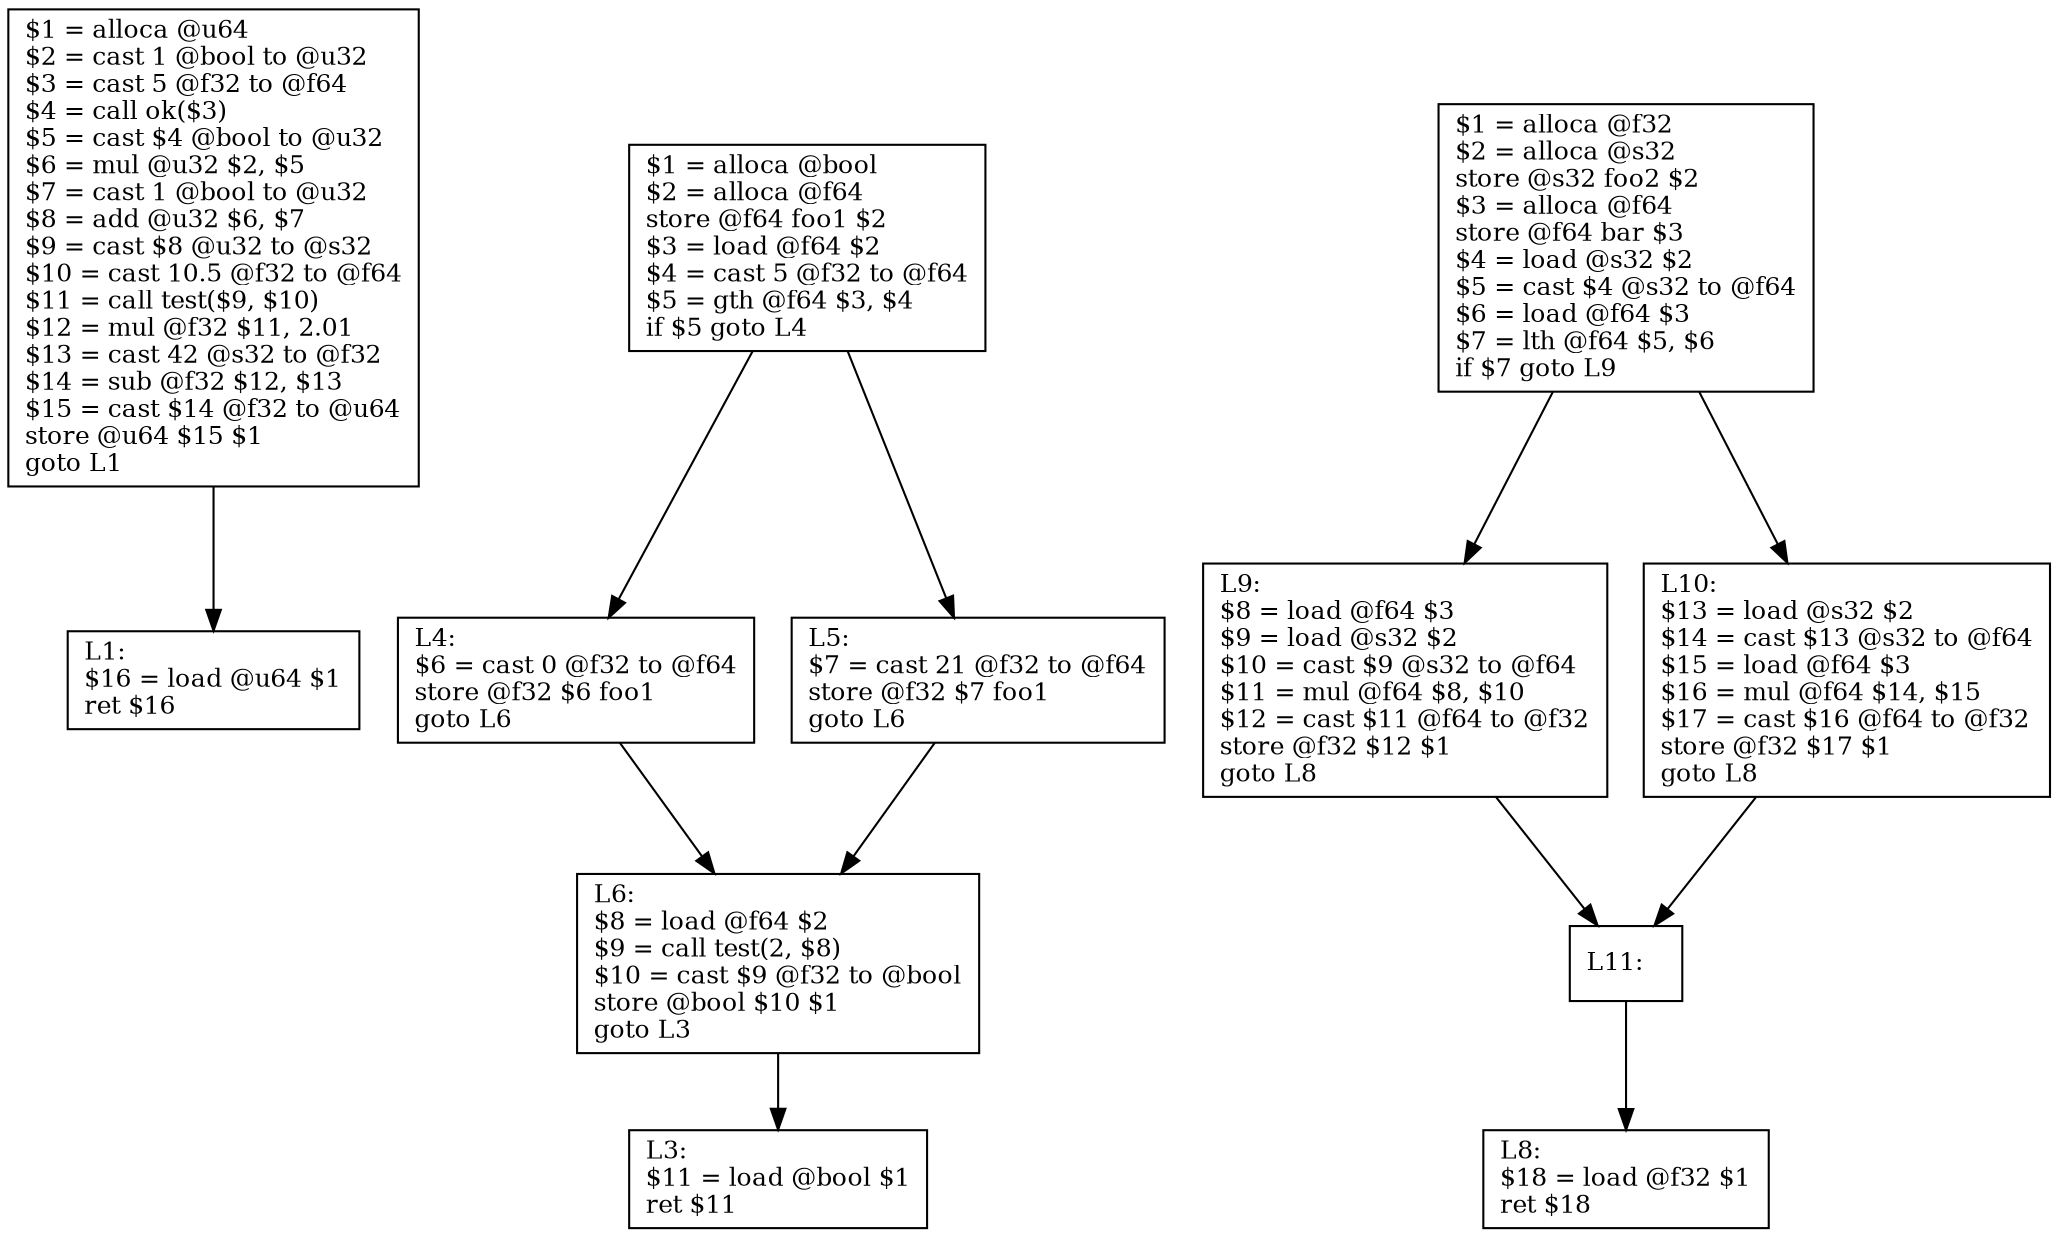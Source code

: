 digraph CFG {
    node [shape=record, fontsize=12, labelloc="t", labeljust="l"]
    L0 [label="$1 = alloca @u64\l$2 = cast 1 @bool to @u32\l$3 = cast 5 @f32 to @f64\l$4 = call ok($3)\l$5 = cast $4 @bool to @u32\l$6 = mul @u32 $2, $5\l$7 = cast 1 @bool to @u32\l$8 = add @u32 $6, $7\l$9 = cast $8 @u32 to @s32\l$10 = cast 10.5 @f32 to @f64\l$11 = call test($9, $10)\l$12 = mul @f32 $11, 2.01\l$13 = cast 42 @s32 to @f32\l$14 = sub @f32 $12, $13\l$15 = cast $14 @f32 to @u64\lstore @u64 $15 $1\lgoto L1\l"]
    L0 -> L1
    L1 [label="L1:\l$16 = load @u64 $1\lret $16\l"]
    L2 [label="$1 = alloca @bool\l$2 = alloca @f64\lstore @f64 foo1 $2\l$3 = load @f64 $2\l$4 = cast 5 @f32 to @f64\l$5 = gth @f64 $3, $4\lif $5 goto L4\l"]
    L2 -> L4
    L2 -> L5
    L5 [label="L5:\l$7 = cast 21 @f32 to @f64\lstore @f32 $7 foo1\lgoto L6\l"]
    L5 -> L6
    L6 [label="L6:\l$8 = load @f64 $2\l$9 = call test(2, $8)\l$10 = cast $9 @f32 to @bool\lstore @bool $10 $1\lgoto L3\l"]
    L6 -> L3
    L4 [label="L4:\l$6 = cast 0 @f32 to @f64\lstore @f32 $6 foo1\lgoto L6\l"]
    L4 -> L6
    L3 [label="L3:\l$11 = load @bool $1\lret $11\l"]
    L7 [label="$1 = alloca @f32\l$2 = alloca @s32\lstore @s32 foo2 $2\l$3 = alloca @f64\lstore @f64 bar $3\l$4 = load @s32 $2\l$5 = cast $4 @s32 to @f64\l$6 = load @f64 $3\l$7 = lth @f64 $5, $6\lif $7 goto L9\l"]
    L7 -> L9
    L7 -> L10
    L10 [label="L10:\l$13 = load @s32 $2\l$14 = cast $13 @s32 to @f64\l$15 = load @f64 $3\l$16 = mul @f64 $14, $15\l$17 = cast $16 @f64 to @f32\lstore @f32 $17 $1\lgoto L8\l"]
    L10 -> L11
    L11 [label="L11:\l"]
    L11 -> L8
    L9 [label="L9:\l$8 = load @f64 $3\l$9 = load @s32 $2\l$10 = cast $9 @s32 to @f64\l$11 = mul @f64 $8, $10\l$12 = cast $11 @f64 to @f32\lstore @f32 $12 $1\lgoto L8\l"]
    L9 -> L11
    L8 [label="L8:\l$18 = load @f32 $1\lret $18\l"]
}